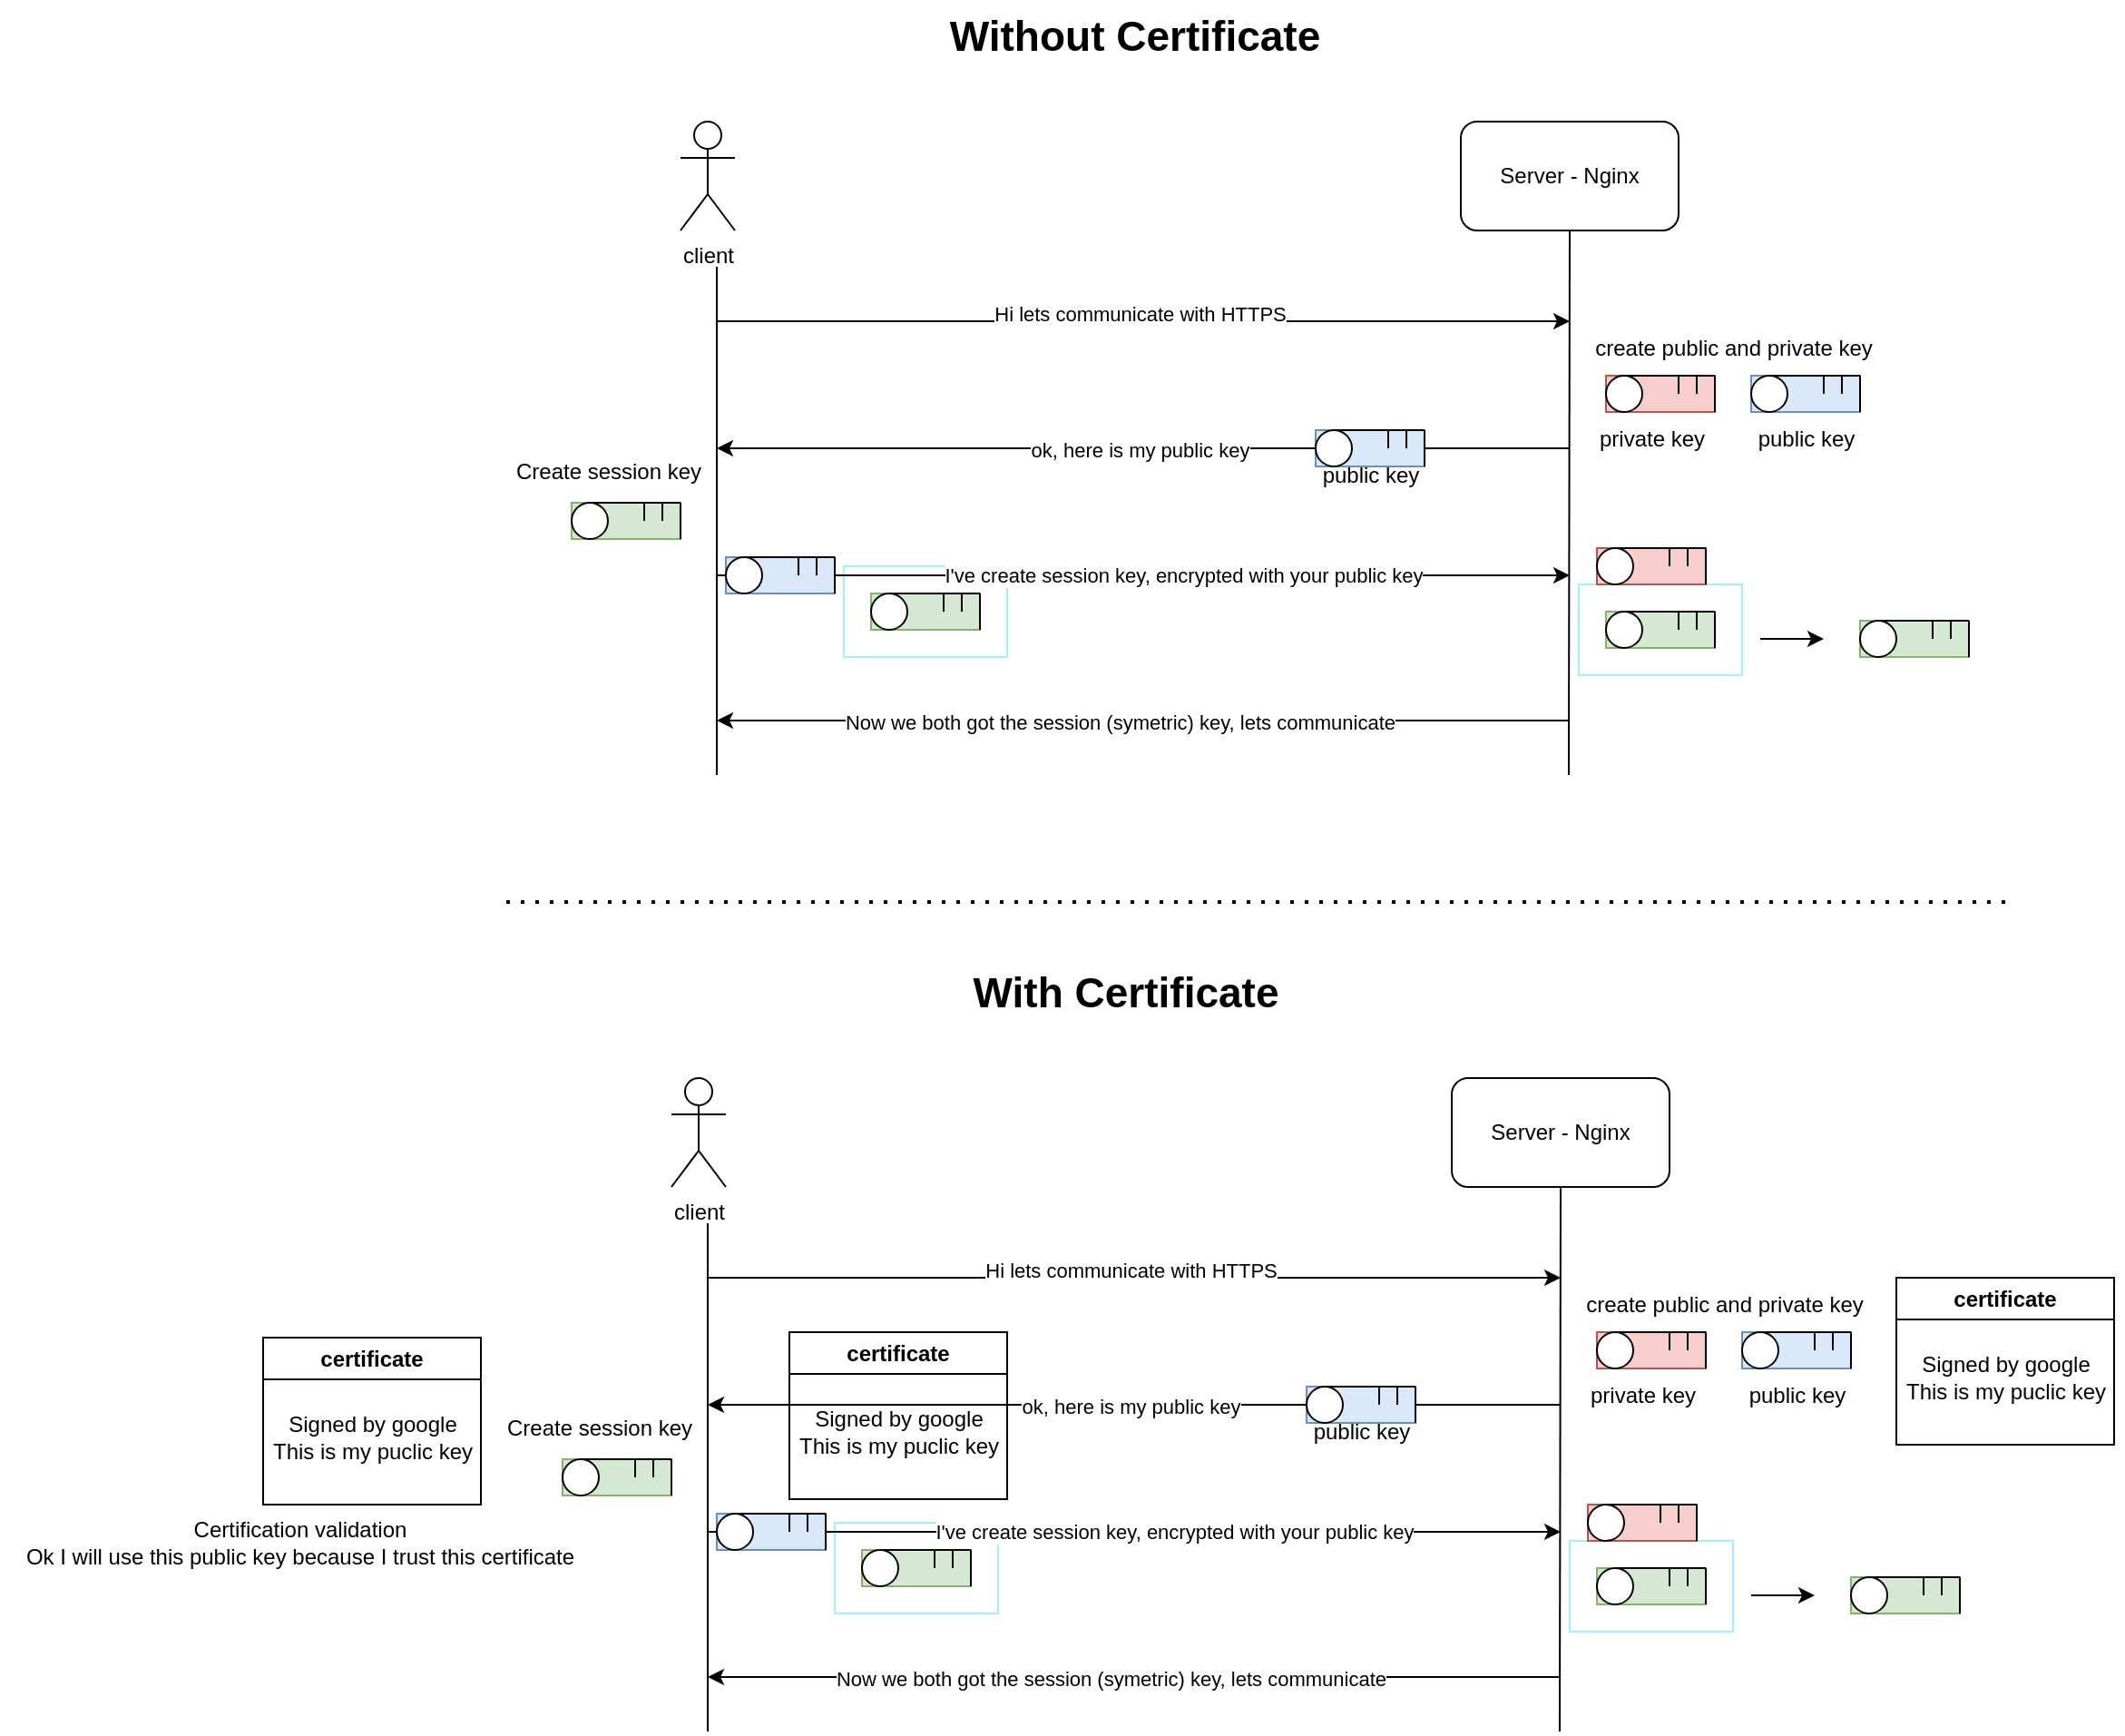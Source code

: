 <mxfile version="24.4.8" type="device">
  <diagram name="Page-1" id="XYbEmV00pk3S7I2qi7LK">
    <mxGraphModel dx="2316" dy="1103" grid="1" gridSize="10" guides="1" tooltips="1" connect="1" arrows="1" fold="1" page="1" pageScale="1" pageWidth="850" pageHeight="1100" math="0" shadow="0">
      <root>
        <mxCell id="0" />
        <mxCell id="1" parent="0" />
        <mxCell id="-sG2xoNCRMWRiDk3ujYr-55" value="" style="rounded=0;whiteSpace=wrap;html=1;strokeColor=#9EF2FF;" vertex="1" parent="1">
          <mxGeometry x="250" y="365" width="90" height="50" as="geometry" />
        </mxCell>
        <mxCell id="-sG2xoNCRMWRiDk3ujYr-1" value="client" style="shape=umlActor;verticalLabelPosition=bottom;verticalAlign=top;html=1;outlineConnect=0;" vertex="1" parent="1">
          <mxGeometry x="160" y="120" width="30" height="60" as="geometry" />
        </mxCell>
        <mxCell id="-sG2xoNCRMWRiDk3ujYr-2" value="Server - Nginx" style="rounded=1;whiteSpace=wrap;html=1;" vertex="1" parent="1">
          <mxGeometry x="590" y="120" width="120" height="60" as="geometry" />
        </mxCell>
        <mxCell id="-sG2xoNCRMWRiDk3ujYr-3" value="" style="endArrow=none;html=1;rounded=0;" edge="1" parent="1">
          <mxGeometry width="50" height="50" relative="1" as="geometry">
            <mxPoint x="180" y="480" as="sourcePoint" />
            <mxPoint x="180" y="200" as="targetPoint" />
          </mxGeometry>
        </mxCell>
        <mxCell id="-sG2xoNCRMWRiDk3ujYr-4" value="" style="endArrow=none;html=1;rounded=0;entryX=0.5;entryY=1;entryDx=0;entryDy=0;" edge="1" parent="1" target="-sG2xoNCRMWRiDk3ujYr-2">
          <mxGeometry width="50" height="50" relative="1" as="geometry">
            <mxPoint x="649.5" y="480" as="sourcePoint" />
            <mxPoint x="649.5" y="230" as="targetPoint" />
          </mxGeometry>
        </mxCell>
        <mxCell id="-sG2xoNCRMWRiDk3ujYr-5" value="" style="endArrow=classic;html=1;rounded=0;" edge="1" parent="1">
          <mxGeometry width="50" height="50" relative="1" as="geometry">
            <mxPoint x="180" y="230" as="sourcePoint" />
            <mxPoint x="650" y="230" as="targetPoint" />
          </mxGeometry>
        </mxCell>
        <mxCell id="-sG2xoNCRMWRiDk3ujYr-7" value="Hi lets communicate with HTTPS" style="edgeLabel;html=1;align=center;verticalAlign=middle;resizable=0;points=[];" vertex="1" connectable="0" parent="-sG2xoNCRMWRiDk3ujYr-5">
          <mxGeometry x="-0.009" y="4" relative="1" as="geometry">
            <mxPoint as="offset" />
          </mxGeometry>
        </mxCell>
        <mxCell id="-sG2xoNCRMWRiDk3ujYr-8" value="" style="endArrow=classic;html=1;rounded=0;" edge="1" parent="1">
          <mxGeometry width="50" height="50" relative="1" as="geometry">
            <mxPoint x="650" y="300" as="sourcePoint" />
            <mxPoint x="180" y="300" as="targetPoint" />
          </mxGeometry>
        </mxCell>
        <mxCell id="-sG2xoNCRMWRiDk3ujYr-31" value="ok, here is my public key" style="edgeLabel;html=1;align=center;verticalAlign=middle;resizable=0;points=[];" vertex="1" connectable="0" parent="-sG2xoNCRMWRiDk3ujYr-8">
          <mxGeometry x="0.011" y="1" relative="1" as="geometry">
            <mxPoint as="offset" />
          </mxGeometry>
        </mxCell>
        <mxCell id="-sG2xoNCRMWRiDk3ujYr-9" value="create public and private key" style="text;html=1;align=center;verticalAlign=middle;resizable=0;points=[];autosize=1;strokeColor=none;fillColor=none;" vertex="1" parent="1">
          <mxGeometry x="650" y="230" width="180" height="30" as="geometry" />
        </mxCell>
        <mxCell id="-sG2xoNCRMWRiDk3ujYr-15" value="" style="group;fillColor=#f8cecc;strokeColor=#b85450;" vertex="1" connectable="0" parent="1">
          <mxGeometry x="670" y="259.999" width="60" height="20.001" as="geometry" />
        </mxCell>
        <mxCell id="-sG2xoNCRMWRiDk3ujYr-10" value="" style="ellipse;whiteSpace=wrap;html=1;" vertex="1" parent="-sG2xoNCRMWRiDk3ujYr-15">
          <mxGeometry y="0.001" width="20" height="20" as="geometry" />
        </mxCell>
        <mxCell id="-sG2xoNCRMWRiDk3ujYr-11" value="" style="endArrow=none;html=1;rounded=0;exitX=1;exitY=0;exitDx=0;exitDy=0;" edge="1" parent="-sG2xoNCRMWRiDk3ujYr-15">
          <mxGeometry width="50" height="50" relative="1" as="geometry">
            <mxPoint x="10.001" as="sourcePoint" />
            <mxPoint x="60" y="0.001" as="targetPoint" />
          </mxGeometry>
        </mxCell>
        <mxCell id="-sG2xoNCRMWRiDk3ujYr-12" value="" style="endArrow=none;html=1;rounded=0;" edge="1" parent="-sG2xoNCRMWRiDk3ujYr-15">
          <mxGeometry width="50" height="50" relative="1" as="geometry">
            <mxPoint x="60" y="0.001" as="sourcePoint" />
            <mxPoint x="60" y="20.001" as="targetPoint" />
          </mxGeometry>
        </mxCell>
        <mxCell id="-sG2xoNCRMWRiDk3ujYr-13" value="" style="endArrow=none;html=1;rounded=0;" edge="1" parent="-sG2xoNCRMWRiDk3ujYr-15">
          <mxGeometry width="50" height="50" relative="1" as="geometry">
            <mxPoint x="50" y="0.001" as="sourcePoint" />
            <mxPoint x="50" y="10.001" as="targetPoint" />
          </mxGeometry>
        </mxCell>
        <mxCell id="-sG2xoNCRMWRiDk3ujYr-14" value="" style="endArrow=none;html=1;rounded=0;" edge="1" parent="-sG2xoNCRMWRiDk3ujYr-15">
          <mxGeometry width="50" height="50" relative="1" as="geometry">
            <mxPoint x="40" y="0.001" as="sourcePoint" />
            <mxPoint x="40" y="10.001" as="targetPoint" />
          </mxGeometry>
        </mxCell>
        <mxCell id="-sG2xoNCRMWRiDk3ujYr-17" value="" style="group;fillColor=#d5e8d4;strokeColor=#82b366;" vertex="1" connectable="0" parent="1">
          <mxGeometry x="100" y="329.999" width="60" height="20.001" as="geometry" />
        </mxCell>
        <mxCell id="-sG2xoNCRMWRiDk3ujYr-18" value="" style="ellipse;whiteSpace=wrap;html=1;" vertex="1" parent="-sG2xoNCRMWRiDk3ujYr-17">
          <mxGeometry y="0.001" width="20" height="20" as="geometry" />
        </mxCell>
        <mxCell id="-sG2xoNCRMWRiDk3ujYr-19" value="" style="endArrow=none;html=1;rounded=0;exitX=1;exitY=0;exitDx=0;exitDy=0;" edge="1" parent="-sG2xoNCRMWRiDk3ujYr-17">
          <mxGeometry width="50" height="50" relative="1" as="geometry">
            <mxPoint x="10.001" as="sourcePoint" />
            <mxPoint x="60" y="0.001" as="targetPoint" />
          </mxGeometry>
        </mxCell>
        <mxCell id="-sG2xoNCRMWRiDk3ujYr-20" value="" style="endArrow=none;html=1;rounded=0;" edge="1" parent="-sG2xoNCRMWRiDk3ujYr-17">
          <mxGeometry width="50" height="50" relative="1" as="geometry">
            <mxPoint x="60" y="0.001" as="sourcePoint" />
            <mxPoint x="60" y="20.001" as="targetPoint" />
          </mxGeometry>
        </mxCell>
        <mxCell id="-sG2xoNCRMWRiDk3ujYr-21" value="" style="endArrow=none;html=1;rounded=0;" edge="1" parent="-sG2xoNCRMWRiDk3ujYr-17">
          <mxGeometry width="50" height="50" relative="1" as="geometry">
            <mxPoint x="50" y="0.001" as="sourcePoint" />
            <mxPoint x="50" y="10.001" as="targetPoint" />
          </mxGeometry>
        </mxCell>
        <mxCell id="-sG2xoNCRMWRiDk3ujYr-22" value="" style="endArrow=none;html=1;rounded=0;" edge="1" parent="-sG2xoNCRMWRiDk3ujYr-17">
          <mxGeometry width="50" height="50" relative="1" as="geometry">
            <mxPoint x="40" y="0.001" as="sourcePoint" />
            <mxPoint x="40" y="10.001" as="targetPoint" />
          </mxGeometry>
        </mxCell>
        <mxCell id="-sG2xoNCRMWRiDk3ujYr-23" value="private key" style="text;html=1;align=center;verticalAlign=middle;resizable=0;points=[];autosize=1;strokeColor=none;fillColor=none;" vertex="1" parent="1">
          <mxGeometry x="655" y="280" width="80" height="30" as="geometry" />
        </mxCell>
        <mxCell id="-sG2xoNCRMWRiDk3ujYr-24" value="" style="group;fillColor=#dae8fc;strokeColor=#6c8ebf;" vertex="1" connectable="0" parent="1">
          <mxGeometry x="750" y="259.999" width="60" height="20.001" as="geometry" />
        </mxCell>
        <mxCell id="-sG2xoNCRMWRiDk3ujYr-25" value="" style="ellipse;whiteSpace=wrap;html=1;" vertex="1" parent="-sG2xoNCRMWRiDk3ujYr-24">
          <mxGeometry y="0.001" width="20" height="20" as="geometry" />
        </mxCell>
        <mxCell id="-sG2xoNCRMWRiDk3ujYr-26" value="" style="endArrow=none;html=1;rounded=0;exitX=1;exitY=0;exitDx=0;exitDy=0;" edge="1" parent="-sG2xoNCRMWRiDk3ujYr-24">
          <mxGeometry width="50" height="50" relative="1" as="geometry">
            <mxPoint x="10.001" as="sourcePoint" />
            <mxPoint x="60" y="0.001" as="targetPoint" />
          </mxGeometry>
        </mxCell>
        <mxCell id="-sG2xoNCRMWRiDk3ujYr-27" value="" style="endArrow=none;html=1;rounded=0;" edge="1" parent="-sG2xoNCRMWRiDk3ujYr-24">
          <mxGeometry width="50" height="50" relative="1" as="geometry">
            <mxPoint x="60" y="0.001" as="sourcePoint" />
            <mxPoint x="60" y="20.001" as="targetPoint" />
          </mxGeometry>
        </mxCell>
        <mxCell id="-sG2xoNCRMWRiDk3ujYr-28" value="" style="endArrow=none;html=1;rounded=0;" edge="1" parent="-sG2xoNCRMWRiDk3ujYr-24">
          <mxGeometry width="50" height="50" relative="1" as="geometry">
            <mxPoint x="50" y="0.001" as="sourcePoint" />
            <mxPoint x="50" y="10.001" as="targetPoint" />
          </mxGeometry>
        </mxCell>
        <mxCell id="-sG2xoNCRMWRiDk3ujYr-29" value="" style="endArrow=none;html=1;rounded=0;" edge="1" parent="-sG2xoNCRMWRiDk3ujYr-24">
          <mxGeometry width="50" height="50" relative="1" as="geometry">
            <mxPoint x="40" y="0.001" as="sourcePoint" />
            <mxPoint x="40" y="10.001" as="targetPoint" />
          </mxGeometry>
        </mxCell>
        <mxCell id="-sG2xoNCRMWRiDk3ujYr-30" value="public key" style="text;html=1;align=center;verticalAlign=middle;resizable=0;points=[];autosize=1;strokeColor=none;fillColor=none;" vertex="1" parent="1">
          <mxGeometry x="740" y="280" width="80" height="30" as="geometry" />
        </mxCell>
        <mxCell id="-sG2xoNCRMWRiDk3ujYr-32" value="" style="group;fillColor=#dae8fc;strokeColor=#6c8ebf;" vertex="1" connectable="0" parent="1">
          <mxGeometry x="510" y="289.999" width="60" height="20.001" as="geometry" />
        </mxCell>
        <mxCell id="-sG2xoNCRMWRiDk3ujYr-33" value="" style="ellipse;whiteSpace=wrap;html=1;" vertex="1" parent="-sG2xoNCRMWRiDk3ujYr-32">
          <mxGeometry y="0.001" width="20" height="20" as="geometry" />
        </mxCell>
        <mxCell id="-sG2xoNCRMWRiDk3ujYr-34" value="" style="endArrow=none;html=1;rounded=0;exitX=1;exitY=0;exitDx=0;exitDy=0;" edge="1" parent="-sG2xoNCRMWRiDk3ujYr-32">
          <mxGeometry width="50" height="50" relative="1" as="geometry">
            <mxPoint x="10.001" as="sourcePoint" />
            <mxPoint x="60" y="0.001" as="targetPoint" />
          </mxGeometry>
        </mxCell>
        <mxCell id="-sG2xoNCRMWRiDk3ujYr-35" value="" style="endArrow=none;html=1;rounded=0;" edge="1" parent="-sG2xoNCRMWRiDk3ujYr-32">
          <mxGeometry width="50" height="50" relative="1" as="geometry">
            <mxPoint x="60" y="0.001" as="sourcePoint" />
            <mxPoint x="60" y="20.001" as="targetPoint" />
          </mxGeometry>
        </mxCell>
        <mxCell id="-sG2xoNCRMWRiDk3ujYr-36" value="" style="endArrow=none;html=1;rounded=0;" edge="1" parent="-sG2xoNCRMWRiDk3ujYr-32">
          <mxGeometry width="50" height="50" relative="1" as="geometry">
            <mxPoint x="50" y="0.001" as="sourcePoint" />
            <mxPoint x="50" y="10.001" as="targetPoint" />
          </mxGeometry>
        </mxCell>
        <mxCell id="-sG2xoNCRMWRiDk3ujYr-37" value="" style="endArrow=none;html=1;rounded=0;" edge="1" parent="-sG2xoNCRMWRiDk3ujYr-32">
          <mxGeometry width="50" height="50" relative="1" as="geometry">
            <mxPoint x="40" y="0.001" as="sourcePoint" />
            <mxPoint x="40" y="10.001" as="targetPoint" />
          </mxGeometry>
        </mxCell>
        <mxCell id="-sG2xoNCRMWRiDk3ujYr-38" value="public key" style="text;html=1;align=center;verticalAlign=middle;resizable=0;points=[];autosize=1;strokeColor=none;fillColor=none;" vertex="1" parent="1">
          <mxGeometry x="500" y="300" width="80" height="30" as="geometry" />
        </mxCell>
        <mxCell id="-sG2xoNCRMWRiDk3ujYr-47" value="Create session key" style="text;html=1;align=center;verticalAlign=middle;resizable=0;points=[];autosize=1;strokeColor=none;fillColor=none;" vertex="1" parent="1">
          <mxGeometry x="55" y="298" width="130" height="30" as="geometry" />
        </mxCell>
        <mxCell id="-sG2xoNCRMWRiDk3ujYr-48" value="" style="endArrow=classic;html=1;rounded=0;" edge="1" parent="1">
          <mxGeometry width="50" height="50" relative="1" as="geometry">
            <mxPoint x="180" y="370" as="sourcePoint" />
            <mxPoint x="650" y="370" as="targetPoint" />
          </mxGeometry>
        </mxCell>
        <mxCell id="-sG2xoNCRMWRiDk3ujYr-66" value="I&#39;ve create session key, encrypted with your public key" style="edgeLabel;html=1;align=center;verticalAlign=middle;resizable=0;points=[];" vertex="1" connectable="0" parent="-sG2xoNCRMWRiDk3ujYr-48">
          <mxGeometry x="0.092" relative="1" as="geometry">
            <mxPoint as="offset" />
          </mxGeometry>
        </mxCell>
        <mxCell id="-sG2xoNCRMWRiDk3ujYr-49" value="" style="group;fillColor=#d5e8d4;strokeColor=#82b366;" vertex="1" connectable="0" parent="1">
          <mxGeometry x="265" y="379.999" width="60" height="20.001" as="geometry" />
        </mxCell>
        <mxCell id="-sG2xoNCRMWRiDk3ujYr-50" value="" style="ellipse;whiteSpace=wrap;html=1;" vertex="1" parent="-sG2xoNCRMWRiDk3ujYr-49">
          <mxGeometry y="0.001" width="20" height="20" as="geometry" />
        </mxCell>
        <mxCell id="-sG2xoNCRMWRiDk3ujYr-51" value="" style="endArrow=none;html=1;rounded=0;exitX=1;exitY=0;exitDx=0;exitDy=0;" edge="1" parent="-sG2xoNCRMWRiDk3ujYr-49">
          <mxGeometry width="50" height="50" relative="1" as="geometry">
            <mxPoint x="10.001" as="sourcePoint" />
            <mxPoint x="60" y="0.001" as="targetPoint" />
          </mxGeometry>
        </mxCell>
        <mxCell id="-sG2xoNCRMWRiDk3ujYr-52" value="" style="endArrow=none;html=1;rounded=0;" edge="1" parent="-sG2xoNCRMWRiDk3ujYr-49">
          <mxGeometry width="50" height="50" relative="1" as="geometry">
            <mxPoint x="60" y="0.001" as="sourcePoint" />
            <mxPoint x="60" y="20.001" as="targetPoint" />
          </mxGeometry>
        </mxCell>
        <mxCell id="-sG2xoNCRMWRiDk3ujYr-53" value="" style="endArrow=none;html=1;rounded=0;" edge="1" parent="-sG2xoNCRMWRiDk3ujYr-49">
          <mxGeometry width="50" height="50" relative="1" as="geometry">
            <mxPoint x="50" y="0.001" as="sourcePoint" />
            <mxPoint x="50" y="10.001" as="targetPoint" />
          </mxGeometry>
        </mxCell>
        <mxCell id="-sG2xoNCRMWRiDk3ujYr-54" value="" style="endArrow=none;html=1;rounded=0;" edge="1" parent="-sG2xoNCRMWRiDk3ujYr-49">
          <mxGeometry width="50" height="50" relative="1" as="geometry">
            <mxPoint x="40" y="0.001" as="sourcePoint" />
            <mxPoint x="40" y="10.001" as="targetPoint" />
          </mxGeometry>
        </mxCell>
        <mxCell id="-sG2xoNCRMWRiDk3ujYr-57" value="" style="group;fillColor=#dae8fc;strokeColor=#6c8ebf;" vertex="1" connectable="0" parent="1">
          <mxGeometry x="185" y="359.999" width="60" height="20.001" as="geometry" />
        </mxCell>
        <mxCell id="-sG2xoNCRMWRiDk3ujYr-58" value="" style="ellipse;whiteSpace=wrap;html=1;" vertex="1" parent="-sG2xoNCRMWRiDk3ujYr-57">
          <mxGeometry y="0.001" width="20" height="20" as="geometry" />
        </mxCell>
        <mxCell id="-sG2xoNCRMWRiDk3ujYr-59" value="" style="endArrow=none;html=1;rounded=0;exitX=1;exitY=0;exitDx=0;exitDy=0;" edge="1" parent="-sG2xoNCRMWRiDk3ujYr-57">
          <mxGeometry width="50" height="50" relative="1" as="geometry">
            <mxPoint x="10.001" as="sourcePoint" />
            <mxPoint x="60" y="0.001" as="targetPoint" />
          </mxGeometry>
        </mxCell>
        <mxCell id="-sG2xoNCRMWRiDk3ujYr-60" value="" style="endArrow=none;html=1;rounded=0;" edge="1" parent="-sG2xoNCRMWRiDk3ujYr-57">
          <mxGeometry width="50" height="50" relative="1" as="geometry">
            <mxPoint x="60" y="0.001" as="sourcePoint" />
            <mxPoint x="60" y="20.001" as="targetPoint" />
          </mxGeometry>
        </mxCell>
        <mxCell id="-sG2xoNCRMWRiDk3ujYr-61" value="" style="endArrow=none;html=1;rounded=0;" edge="1" parent="-sG2xoNCRMWRiDk3ujYr-57">
          <mxGeometry width="50" height="50" relative="1" as="geometry">
            <mxPoint x="50" y="0.001" as="sourcePoint" />
            <mxPoint x="50" y="10.001" as="targetPoint" />
          </mxGeometry>
        </mxCell>
        <mxCell id="-sG2xoNCRMWRiDk3ujYr-62" value="" style="endArrow=none;html=1;rounded=0;" edge="1" parent="-sG2xoNCRMWRiDk3ujYr-57">
          <mxGeometry width="50" height="50" relative="1" as="geometry">
            <mxPoint x="40" y="0.001" as="sourcePoint" />
            <mxPoint x="40" y="10.001" as="targetPoint" />
          </mxGeometry>
        </mxCell>
        <mxCell id="-sG2xoNCRMWRiDk3ujYr-67" value="" style="rounded=0;whiteSpace=wrap;html=1;strokeColor=#9EF2FF;" vertex="1" parent="1">
          <mxGeometry x="655" y="375" width="90" height="50" as="geometry" />
        </mxCell>
        <mxCell id="-sG2xoNCRMWRiDk3ujYr-68" value="" style="group;fillColor=#d5e8d4;strokeColor=#82b366;" vertex="1" connectable="0" parent="1">
          <mxGeometry x="670" y="389.999" width="60" height="20.001" as="geometry" />
        </mxCell>
        <mxCell id="-sG2xoNCRMWRiDk3ujYr-69" value="" style="ellipse;whiteSpace=wrap;html=1;" vertex="1" parent="-sG2xoNCRMWRiDk3ujYr-68">
          <mxGeometry y="0.001" width="20" height="20" as="geometry" />
        </mxCell>
        <mxCell id="-sG2xoNCRMWRiDk3ujYr-70" value="" style="endArrow=none;html=1;rounded=0;exitX=1;exitY=0;exitDx=0;exitDy=0;" edge="1" parent="-sG2xoNCRMWRiDk3ujYr-68">
          <mxGeometry width="50" height="50" relative="1" as="geometry">
            <mxPoint x="10.001" as="sourcePoint" />
            <mxPoint x="60" y="0.001" as="targetPoint" />
          </mxGeometry>
        </mxCell>
        <mxCell id="-sG2xoNCRMWRiDk3ujYr-71" value="" style="endArrow=none;html=1;rounded=0;" edge="1" parent="-sG2xoNCRMWRiDk3ujYr-68">
          <mxGeometry width="50" height="50" relative="1" as="geometry">
            <mxPoint x="60" y="0.001" as="sourcePoint" />
            <mxPoint x="60" y="20.001" as="targetPoint" />
          </mxGeometry>
        </mxCell>
        <mxCell id="-sG2xoNCRMWRiDk3ujYr-72" value="" style="endArrow=none;html=1;rounded=0;" edge="1" parent="-sG2xoNCRMWRiDk3ujYr-68">
          <mxGeometry width="50" height="50" relative="1" as="geometry">
            <mxPoint x="50" y="0.001" as="sourcePoint" />
            <mxPoint x="50" y="10.001" as="targetPoint" />
          </mxGeometry>
        </mxCell>
        <mxCell id="-sG2xoNCRMWRiDk3ujYr-73" value="" style="endArrow=none;html=1;rounded=0;" edge="1" parent="-sG2xoNCRMWRiDk3ujYr-68">
          <mxGeometry width="50" height="50" relative="1" as="geometry">
            <mxPoint x="40" y="0.001" as="sourcePoint" />
            <mxPoint x="40" y="10.001" as="targetPoint" />
          </mxGeometry>
        </mxCell>
        <mxCell id="-sG2xoNCRMWRiDk3ujYr-87" value="" style="endArrow=classic;html=1;rounded=0;" edge="1" parent="-sG2xoNCRMWRiDk3ujYr-68">
          <mxGeometry width="50" height="50" relative="1" as="geometry">
            <mxPoint x="-20" y="60.001" as="sourcePoint" />
            <mxPoint x="-490" y="60.001" as="targetPoint" />
          </mxGeometry>
        </mxCell>
        <mxCell id="-sG2xoNCRMWRiDk3ujYr-89" value="Now we both got the session (symetric) key, lets communicate" style="edgeLabel;html=1;align=center;verticalAlign=middle;resizable=0;points=[];" vertex="1" connectable="0" parent="-sG2xoNCRMWRiDk3ujYr-87">
          <mxGeometry x="0.055" y="1" relative="1" as="geometry">
            <mxPoint as="offset" />
          </mxGeometry>
        </mxCell>
        <mxCell id="-sG2xoNCRMWRiDk3ujYr-74" value="" style="group;fillColor=#f8cecc;strokeColor=#b85450;" vertex="1" connectable="0" parent="1">
          <mxGeometry x="665" y="354.999" width="60" height="20.001" as="geometry" />
        </mxCell>
        <mxCell id="-sG2xoNCRMWRiDk3ujYr-75" value="" style="ellipse;whiteSpace=wrap;html=1;" vertex="1" parent="-sG2xoNCRMWRiDk3ujYr-74">
          <mxGeometry y="0.001" width="20" height="20" as="geometry" />
        </mxCell>
        <mxCell id="-sG2xoNCRMWRiDk3ujYr-76" value="" style="endArrow=none;html=1;rounded=0;exitX=1;exitY=0;exitDx=0;exitDy=0;" edge="1" parent="-sG2xoNCRMWRiDk3ujYr-74">
          <mxGeometry width="50" height="50" relative="1" as="geometry">
            <mxPoint x="10.001" as="sourcePoint" />
            <mxPoint x="60" y="0.001" as="targetPoint" />
          </mxGeometry>
        </mxCell>
        <mxCell id="-sG2xoNCRMWRiDk3ujYr-77" value="" style="endArrow=none;html=1;rounded=0;" edge="1" parent="-sG2xoNCRMWRiDk3ujYr-74">
          <mxGeometry width="50" height="50" relative="1" as="geometry">
            <mxPoint x="60" y="0.001" as="sourcePoint" />
            <mxPoint x="60" y="20.001" as="targetPoint" />
          </mxGeometry>
        </mxCell>
        <mxCell id="-sG2xoNCRMWRiDk3ujYr-78" value="" style="endArrow=none;html=1;rounded=0;" edge="1" parent="-sG2xoNCRMWRiDk3ujYr-74">
          <mxGeometry width="50" height="50" relative="1" as="geometry">
            <mxPoint x="50" y="0.001" as="sourcePoint" />
            <mxPoint x="50" y="10.001" as="targetPoint" />
          </mxGeometry>
        </mxCell>
        <mxCell id="-sG2xoNCRMWRiDk3ujYr-79" value="" style="endArrow=none;html=1;rounded=0;" edge="1" parent="-sG2xoNCRMWRiDk3ujYr-74">
          <mxGeometry width="50" height="50" relative="1" as="geometry">
            <mxPoint x="40" y="0.001" as="sourcePoint" />
            <mxPoint x="40" y="10.001" as="targetPoint" />
          </mxGeometry>
        </mxCell>
        <mxCell id="-sG2xoNCRMWRiDk3ujYr-80" value="" style="endArrow=classic;html=1;rounded=0;" edge="1" parent="1">
          <mxGeometry width="50" height="50" relative="1" as="geometry">
            <mxPoint x="755" y="405" as="sourcePoint" />
            <mxPoint x="790" y="405" as="targetPoint" />
          </mxGeometry>
        </mxCell>
        <mxCell id="-sG2xoNCRMWRiDk3ujYr-81" value="" style="group;fillColor=#d5e8d4;strokeColor=#82b366;" vertex="1" connectable="0" parent="1">
          <mxGeometry x="810" y="394.999" width="60" height="20.001" as="geometry" />
        </mxCell>
        <mxCell id="-sG2xoNCRMWRiDk3ujYr-82" value="" style="ellipse;whiteSpace=wrap;html=1;" vertex="1" parent="-sG2xoNCRMWRiDk3ujYr-81">
          <mxGeometry y="0.001" width="20" height="20" as="geometry" />
        </mxCell>
        <mxCell id="-sG2xoNCRMWRiDk3ujYr-83" value="" style="endArrow=none;html=1;rounded=0;exitX=1;exitY=0;exitDx=0;exitDy=0;" edge="1" parent="-sG2xoNCRMWRiDk3ujYr-81">
          <mxGeometry width="50" height="50" relative="1" as="geometry">
            <mxPoint x="10.001" as="sourcePoint" />
            <mxPoint x="60" y="0.001" as="targetPoint" />
          </mxGeometry>
        </mxCell>
        <mxCell id="-sG2xoNCRMWRiDk3ujYr-84" value="" style="endArrow=none;html=1;rounded=0;" edge="1" parent="-sG2xoNCRMWRiDk3ujYr-81">
          <mxGeometry width="50" height="50" relative="1" as="geometry">
            <mxPoint x="60" y="0.001" as="sourcePoint" />
            <mxPoint x="60" y="20.001" as="targetPoint" />
          </mxGeometry>
        </mxCell>
        <mxCell id="-sG2xoNCRMWRiDk3ujYr-85" value="" style="endArrow=none;html=1;rounded=0;" edge="1" parent="-sG2xoNCRMWRiDk3ujYr-81">
          <mxGeometry width="50" height="50" relative="1" as="geometry">
            <mxPoint x="50" y="0.001" as="sourcePoint" />
            <mxPoint x="50" y="10.001" as="targetPoint" />
          </mxGeometry>
        </mxCell>
        <mxCell id="-sG2xoNCRMWRiDk3ujYr-86" value="" style="endArrow=none;html=1;rounded=0;" edge="1" parent="-sG2xoNCRMWRiDk3ujYr-81">
          <mxGeometry width="50" height="50" relative="1" as="geometry">
            <mxPoint x="40" y="0.001" as="sourcePoint" />
            <mxPoint x="40" y="10.001" as="targetPoint" />
          </mxGeometry>
        </mxCell>
        <mxCell id="-sG2xoNCRMWRiDk3ujYr-90" value="&lt;font style=&quot;font-size: 23px;&quot;&gt;&lt;b&gt;Without Certificate&lt;/b&gt;&lt;/font&gt;" style="text;html=1;align=center;verticalAlign=middle;resizable=0;points=[];autosize=1;strokeColor=none;fillColor=none;" vertex="1" parent="1">
          <mxGeometry x="295" y="53" width="230" height="40" as="geometry" />
        </mxCell>
        <mxCell id="-sG2xoNCRMWRiDk3ujYr-91" value="" style="endArrow=none;dashed=1;html=1;dashPattern=1 3;strokeWidth=2;rounded=0;" edge="1" parent="1">
          <mxGeometry width="50" height="50" relative="1" as="geometry">
            <mxPoint x="890" y="550" as="sourcePoint" />
            <mxPoint x="60" y="550" as="targetPoint" />
          </mxGeometry>
        </mxCell>
        <mxCell id="-sG2xoNCRMWRiDk3ujYr-92" value="" style="rounded=0;whiteSpace=wrap;html=1;strokeColor=#9EF2FF;" vertex="1" parent="1">
          <mxGeometry x="245" y="892" width="90" height="50" as="geometry" />
        </mxCell>
        <mxCell id="-sG2xoNCRMWRiDk3ujYr-93" value="client" style="shape=umlActor;verticalLabelPosition=bottom;verticalAlign=top;html=1;outlineConnect=0;" vertex="1" parent="1">
          <mxGeometry x="155" y="647" width="30" height="60" as="geometry" />
        </mxCell>
        <mxCell id="-sG2xoNCRMWRiDk3ujYr-94" value="Server - Nginx" style="rounded=1;whiteSpace=wrap;html=1;" vertex="1" parent="1">
          <mxGeometry x="585" y="647" width="120" height="60" as="geometry" />
        </mxCell>
        <mxCell id="-sG2xoNCRMWRiDk3ujYr-95" value="" style="endArrow=none;html=1;rounded=0;" edge="1" parent="1">
          <mxGeometry width="50" height="50" relative="1" as="geometry">
            <mxPoint x="175" y="1007" as="sourcePoint" />
            <mxPoint x="175" y="727" as="targetPoint" />
          </mxGeometry>
        </mxCell>
        <mxCell id="-sG2xoNCRMWRiDk3ujYr-96" value="" style="endArrow=none;html=1;rounded=0;entryX=0.5;entryY=1;entryDx=0;entryDy=0;" edge="1" parent="1" target="-sG2xoNCRMWRiDk3ujYr-94">
          <mxGeometry width="50" height="50" relative="1" as="geometry">
            <mxPoint x="644.5" y="1007" as="sourcePoint" />
            <mxPoint x="644.5" y="757" as="targetPoint" />
          </mxGeometry>
        </mxCell>
        <mxCell id="-sG2xoNCRMWRiDk3ujYr-97" value="" style="endArrow=classic;html=1;rounded=0;" edge="1" parent="1">
          <mxGeometry width="50" height="50" relative="1" as="geometry">
            <mxPoint x="175" y="757" as="sourcePoint" />
            <mxPoint x="645" y="757" as="targetPoint" />
          </mxGeometry>
        </mxCell>
        <mxCell id="-sG2xoNCRMWRiDk3ujYr-98" value="Hi lets communicate with HTTPS" style="edgeLabel;html=1;align=center;verticalAlign=middle;resizable=0;points=[];" vertex="1" connectable="0" parent="-sG2xoNCRMWRiDk3ujYr-97">
          <mxGeometry x="-0.009" y="4" relative="1" as="geometry">
            <mxPoint as="offset" />
          </mxGeometry>
        </mxCell>
        <mxCell id="-sG2xoNCRMWRiDk3ujYr-99" value="" style="endArrow=classic;html=1;rounded=0;" edge="1" parent="1">
          <mxGeometry width="50" height="50" relative="1" as="geometry">
            <mxPoint x="645" y="827" as="sourcePoint" />
            <mxPoint x="175" y="827" as="targetPoint" />
          </mxGeometry>
        </mxCell>
        <mxCell id="-sG2xoNCRMWRiDk3ujYr-100" value="ok, here is my public key" style="edgeLabel;html=1;align=center;verticalAlign=middle;resizable=0;points=[];" vertex="1" connectable="0" parent="-sG2xoNCRMWRiDk3ujYr-99">
          <mxGeometry x="0.011" y="1" relative="1" as="geometry">
            <mxPoint as="offset" />
          </mxGeometry>
        </mxCell>
        <mxCell id="-sG2xoNCRMWRiDk3ujYr-101" value="create public and private key" style="text;html=1;align=center;verticalAlign=middle;resizable=0;points=[];autosize=1;strokeColor=none;fillColor=none;" vertex="1" parent="1">
          <mxGeometry x="645" y="757" width="180" height="30" as="geometry" />
        </mxCell>
        <mxCell id="-sG2xoNCRMWRiDk3ujYr-102" value="" style="group;fillColor=#f8cecc;strokeColor=#b85450;" vertex="1" connectable="0" parent="1">
          <mxGeometry x="665" y="786.999" width="60" height="20.001" as="geometry" />
        </mxCell>
        <mxCell id="-sG2xoNCRMWRiDk3ujYr-103" value="" style="ellipse;whiteSpace=wrap;html=1;" vertex="1" parent="-sG2xoNCRMWRiDk3ujYr-102">
          <mxGeometry y="0.001" width="20" height="20" as="geometry" />
        </mxCell>
        <mxCell id="-sG2xoNCRMWRiDk3ujYr-104" value="" style="endArrow=none;html=1;rounded=0;exitX=1;exitY=0;exitDx=0;exitDy=0;" edge="1" parent="-sG2xoNCRMWRiDk3ujYr-102">
          <mxGeometry width="50" height="50" relative="1" as="geometry">
            <mxPoint x="10.001" as="sourcePoint" />
            <mxPoint x="60" y="0.001" as="targetPoint" />
          </mxGeometry>
        </mxCell>
        <mxCell id="-sG2xoNCRMWRiDk3ujYr-105" value="" style="endArrow=none;html=1;rounded=0;" edge="1" parent="-sG2xoNCRMWRiDk3ujYr-102">
          <mxGeometry width="50" height="50" relative="1" as="geometry">
            <mxPoint x="60" y="0.001" as="sourcePoint" />
            <mxPoint x="60" y="20.001" as="targetPoint" />
          </mxGeometry>
        </mxCell>
        <mxCell id="-sG2xoNCRMWRiDk3ujYr-106" value="" style="endArrow=none;html=1;rounded=0;" edge="1" parent="-sG2xoNCRMWRiDk3ujYr-102">
          <mxGeometry width="50" height="50" relative="1" as="geometry">
            <mxPoint x="50" y="0.001" as="sourcePoint" />
            <mxPoint x="50" y="10.001" as="targetPoint" />
          </mxGeometry>
        </mxCell>
        <mxCell id="-sG2xoNCRMWRiDk3ujYr-107" value="" style="endArrow=none;html=1;rounded=0;" edge="1" parent="-sG2xoNCRMWRiDk3ujYr-102">
          <mxGeometry width="50" height="50" relative="1" as="geometry">
            <mxPoint x="40" y="0.001" as="sourcePoint" />
            <mxPoint x="40" y="10.001" as="targetPoint" />
          </mxGeometry>
        </mxCell>
        <mxCell id="-sG2xoNCRMWRiDk3ujYr-108" value="" style="group;fillColor=#d5e8d4;strokeColor=#82b366;" vertex="1" connectable="0" parent="1">
          <mxGeometry x="95" y="856.999" width="60" height="20.001" as="geometry" />
        </mxCell>
        <mxCell id="-sG2xoNCRMWRiDk3ujYr-109" value="" style="ellipse;whiteSpace=wrap;html=1;" vertex="1" parent="-sG2xoNCRMWRiDk3ujYr-108">
          <mxGeometry y="0.001" width="20" height="20" as="geometry" />
        </mxCell>
        <mxCell id="-sG2xoNCRMWRiDk3ujYr-110" value="" style="endArrow=none;html=1;rounded=0;exitX=1;exitY=0;exitDx=0;exitDy=0;" edge="1" parent="-sG2xoNCRMWRiDk3ujYr-108">
          <mxGeometry width="50" height="50" relative="1" as="geometry">
            <mxPoint x="10.001" as="sourcePoint" />
            <mxPoint x="60" y="0.001" as="targetPoint" />
          </mxGeometry>
        </mxCell>
        <mxCell id="-sG2xoNCRMWRiDk3ujYr-111" value="" style="endArrow=none;html=1;rounded=0;" edge="1" parent="-sG2xoNCRMWRiDk3ujYr-108">
          <mxGeometry width="50" height="50" relative="1" as="geometry">
            <mxPoint x="60" y="0.001" as="sourcePoint" />
            <mxPoint x="60" y="20.001" as="targetPoint" />
          </mxGeometry>
        </mxCell>
        <mxCell id="-sG2xoNCRMWRiDk3ujYr-112" value="" style="endArrow=none;html=1;rounded=0;" edge="1" parent="-sG2xoNCRMWRiDk3ujYr-108">
          <mxGeometry width="50" height="50" relative="1" as="geometry">
            <mxPoint x="50" y="0.001" as="sourcePoint" />
            <mxPoint x="50" y="10.001" as="targetPoint" />
          </mxGeometry>
        </mxCell>
        <mxCell id="-sG2xoNCRMWRiDk3ujYr-113" value="" style="endArrow=none;html=1;rounded=0;" edge="1" parent="-sG2xoNCRMWRiDk3ujYr-108">
          <mxGeometry width="50" height="50" relative="1" as="geometry">
            <mxPoint x="40" y="0.001" as="sourcePoint" />
            <mxPoint x="40" y="10.001" as="targetPoint" />
          </mxGeometry>
        </mxCell>
        <mxCell id="-sG2xoNCRMWRiDk3ujYr-114" value="private key" style="text;html=1;align=center;verticalAlign=middle;resizable=0;points=[];autosize=1;strokeColor=none;fillColor=none;" vertex="1" parent="1">
          <mxGeometry x="650" y="807" width="80" height="30" as="geometry" />
        </mxCell>
        <mxCell id="-sG2xoNCRMWRiDk3ujYr-115" value="" style="group;fillColor=#dae8fc;strokeColor=#6c8ebf;" vertex="1" connectable="0" parent="1">
          <mxGeometry x="745" y="786.999" width="60" height="20.001" as="geometry" />
        </mxCell>
        <mxCell id="-sG2xoNCRMWRiDk3ujYr-116" value="" style="ellipse;whiteSpace=wrap;html=1;" vertex="1" parent="-sG2xoNCRMWRiDk3ujYr-115">
          <mxGeometry y="0.001" width="20" height="20" as="geometry" />
        </mxCell>
        <mxCell id="-sG2xoNCRMWRiDk3ujYr-117" value="" style="endArrow=none;html=1;rounded=0;exitX=1;exitY=0;exitDx=0;exitDy=0;" edge="1" parent="-sG2xoNCRMWRiDk3ujYr-115">
          <mxGeometry width="50" height="50" relative="1" as="geometry">
            <mxPoint x="10.001" as="sourcePoint" />
            <mxPoint x="60" y="0.001" as="targetPoint" />
          </mxGeometry>
        </mxCell>
        <mxCell id="-sG2xoNCRMWRiDk3ujYr-118" value="" style="endArrow=none;html=1;rounded=0;" edge="1" parent="-sG2xoNCRMWRiDk3ujYr-115">
          <mxGeometry width="50" height="50" relative="1" as="geometry">
            <mxPoint x="60" y="0.001" as="sourcePoint" />
            <mxPoint x="60" y="20.001" as="targetPoint" />
          </mxGeometry>
        </mxCell>
        <mxCell id="-sG2xoNCRMWRiDk3ujYr-119" value="" style="endArrow=none;html=1;rounded=0;" edge="1" parent="-sG2xoNCRMWRiDk3ujYr-115">
          <mxGeometry width="50" height="50" relative="1" as="geometry">
            <mxPoint x="50" y="0.001" as="sourcePoint" />
            <mxPoint x="50" y="10.001" as="targetPoint" />
          </mxGeometry>
        </mxCell>
        <mxCell id="-sG2xoNCRMWRiDk3ujYr-120" value="" style="endArrow=none;html=1;rounded=0;" edge="1" parent="-sG2xoNCRMWRiDk3ujYr-115">
          <mxGeometry width="50" height="50" relative="1" as="geometry">
            <mxPoint x="40" y="0.001" as="sourcePoint" />
            <mxPoint x="40" y="10.001" as="targetPoint" />
          </mxGeometry>
        </mxCell>
        <mxCell id="-sG2xoNCRMWRiDk3ujYr-121" value="public key" style="text;html=1;align=center;verticalAlign=middle;resizable=0;points=[];autosize=1;strokeColor=none;fillColor=none;" vertex="1" parent="1">
          <mxGeometry x="735" y="807" width="80" height="30" as="geometry" />
        </mxCell>
        <mxCell id="-sG2xoNCRMWRiDk3ujYr-122" value="" style="group;fillColor=#dae8fc;strokeColor=#6c8ebf;" vertex="1" connectable="0" parent="1">
          <mxGeometry x="505" y="816.999" width="60" height="20.001" as="geometry" />
        </mxCell>
        <mxCell id="-sG2xoNCRMWRiDk3ujYr-123" value="" style="ellipse;whiteSpace=wrap;html=1;" vertex="1" parent="-sG2xoNCRMWRiDk3ujYr-122">
          <mxGeometry y="0.001" width="20" height="20" as="geometry" />
        </mxCell>
        <mxCell id="-sG2xoNCRMWRiDk3ujYr-124" value="" style="endArrow=none;html=1;rounded=0;exitX=1;exitY=0;exitDx=0;exitDy=0;" edge="1" parent="-sG2xoNCRMWRiDk3ujYr-122">
          <mxGeometry width="50" height="50" relative="1" as="geometry">
            <mxPoint x="10.001" as="sourcePoint" />
            <mxPoint x="60" y="0.001" as="targetPoint" />
          </mxGeometry>
        </mxCell>
        <mxCell id="-sG2xoNCRMWRiDk3ujYr-125" value="" style="endArrow=none;html=1;rounded=0;" edge="1" parent="-sG2xoNCRMWRiDk3ujYr-122">
          <mxGeometry width="50" height="50" relative="1" as="geometry">
            <mxPoint x="60" y="0.001" as="sourcePoint" />
            <mxPoint x="60" y="20.001" as="targetPoint" />
          </mxGeometry>
        </mxCell>
        <mxCell id="-sG2xoNCRMWRiDk3ujYr-126" value="" style="endArrow=none;html=1;rounded=0;" edge="1" parent="-sG2xoNCRMWRiDk3ujYr-122">
          <mxGeometry width="50" height="50" relative="1" as="geometry">
            <mxPoint x="50" y="0.001" as="sourcePoint" />
            <mxPoint x="50" y="10.001" as="targetPoint" />
          </mxGeometry>
        </mxCell>
        <mxCell id="-sG2xoNCRMWRiDk3ujYr-127" value="" style="endArrow=none;html=1;rounded=0;" edge="1" parent="-sG2xoNCRMWRiDk3ujYr-122">
          <mxGeometry width="50" height="50" relative="1" as="geometry">
            <mxPoint x="40" y="0.001" as="sourcePoint" />
            <mxPoint x="40" y="10.001" as="targetPoint" />
          </mxGeometry>
        </mxCell>
        <mxCell id="-sG2xoNCRMWRiDk3ujYr-128" value="public key" style="text;html=1;align=center;verticalAlign=middle;resizable=0;points=[];autosize=1;strokeColor=none;fillColor=none;" vertex="1" parent="1">
          <mxGeometry x="495" y="827" width="80" height="30" as="geometry" />
        </mxCell>
        <mxCell id="-sG2xoNCRMWRiDk3ujYr-129" value="Create session key" style="text;html=1;align=center;verticalAlign=middle;resizable=0;points=[];autosize=1;strokeColor=none;fillColor=none;" vertex="1" parent="1">
          <mxGeometry x="50" y="825" width="130" height="30" as="geometry" />
        </mxCell>
        <mxCell id="-sG2xoNCRMWRiDk3ujYr-130" value="" style="endArrow=classic;html=1;rounded=0;" edge="1" parent="1">
          <mxGeometry width="50" height="50" relative="1" as="geometry">
            <mxPoint x="175" y="897" as="sourcePoint" />
            <mxPoint x="645" y="897" as="targetPoint" />
          </mxGeometry>
        </mxCell>
        <mxCell id="-sG2xoNCRMWRiDk3ujYr-131" value="I&#39;ve create session key, encrypted with your public key" style="edgeLabel;html=1;align=center;verticalAlign=middle;resizable=0;points=[];" vertex="1" connectable="0" parent="-sG2xoNCRMWRiDk3ujYr-130">
          <mxGeometry x="0.092" relative="1" as="geometry">
            <mxPoint as="offset" />
          </mxGeometry>
        </mxCell>
        <mxCell id="-sG2xoNCRMWRiDk3ujYr-132" value="" style="group;fillColor=#d5e8d4;strokeColor=#82b366;" vertex="1" connectable="0" parent="1">
          <mxGeometry x="260" y="906.999" width="60" height="20.001" as="geometry" />
        </mxCell>
        <mxCell id="-sG2xoNCRMWRiDk3ujYr-133" value="" style="ellipse;whiteSpace=wrap;html=1;" vertex="1" parent="-sG2xoNCRMWRiDk3ujYr-132">
          <mxGeometry y="0.001" width="20" height="20" as="geometry" />
        </mxCell>
        <mxCell id="-sG2xoNCRMWRiDk3ujYr-134" value="" style="endArrow=none;html=1;rounded=0;exitX=1;exitY=0;exitDx=0;exitDy=0;" edge="1" parent="-sG2xoNCRMWRiDk3ujYr-132">
          <mxGeometry width="50" height="50" relative="1" as="geometry">
            <mxPoint x="10.001" as="sourcePoint" />
            <mxPoint x="60" y="0.001" as="targetPoint" />
          </mxGeometry>
        </mxCell>
        <mxCell id="-sG2xoNCRMWRiDk3ujYr-135" value="" style="endArrow=none;html=1;rounded=0;" edge="1" parent="-sG2xoNCRMWRiDk3ujYr-132">
          <mxGeometry width="50" height="50" relative="1" as="geometry">
            <mxPoint x="60" y="0.001" as="sourcePoint" />
            <mxPoint x="60" y="20.001" as="targetPoint" />
          </mxGeometry>
        </mxCell>
        <mxCell id="-sG2xoNCRMWRiDk3ujYr-136" value="" style="endArrow=none;html=1;rounded=0;" edge="1" parent="-sG2xoNCRMWRiDk3ujYr-132">
          <mxGeometry width="50" height="50" relative="1" as="geometry">
            <mxPoint x="50" y="0.001" as="sourcePoint" />
            <mxPoint x="50" y="10.001" as="targetPoint" />
          </mxGeometry>
        </mxCell>
        <mxCell id="-sG2xoNCRMWRiDk3ujYr-137" value="" style="endArrow=none;html=1;rounded=0;" edge="1" parent="-sG2xoNCRMWRiDk3ujYr-132">
          <mxGeometry width="50" height="50" relative="1" as="geometry">
            <mxPoint x="40" y="0.001" as="sourcePoint" />
            <mxPoint x="40" y="10.001" as="targetPoint" />
          </mxGeometry>
        </mxCell>
        <mxCell id="-sG2xoNCRMWRiDk3ujYr-138" value="" style="group;fillColor=#dae8fc;strokeColor=#6c8ebf;" vertex="1" connectable="0" parent="1">
          <mxGeometry x="180" y="886.999" width="60" height="20.001" as="geometry" />
        </mxCell>
        <mxCell id="-sG2xoNCRMWRiDk3ujYr-139" value="" style="ellipse;whiteSpace=wrap;html=1;" vertex="1" parent="-sG2xoNCRMWRiDk3ujYr-138">
          <mxGeometry y="0.001" width="20" height="20" as="geometry" />
        </mxCell>
        <mxCell id="-sG2xoNCRMWRiDk3ujYr-140" value="" style="endArrow=none;html=1;rounded=0;exitX=1;exitY=0;exitDx=0;exitDy=0;" edge="1" parent="-sG2xoNCRMWRiDk3ujYr-138">
          <mxGeometry width="50" height="50" relative="1" as="geometry">
            <mxPoint x="10.001" as="sourcePoint" />
            <mxPoint x="60" y="0.001" as="targetPoint" />
          </mxGeometry>
        </mxCell>
        <mxCell id="-sG2xoNCRMWRiDk3ujYr-141" value="" style="endArrow=none;html=1;rounded=0;" edge="1" parent="-sG2xoNCRMWRiDk3ujYr-138">
          <mxGeometry width="50" height="50" relative="1" as="geometry">
            <mxPoint x="60" y="0.001" as="sourcePoint" />
            <mxPoint x="60" y="20.001" as="targetPoint" />
          </mxGeometry>
        </mxCell>
        <mxCell id="-sG2xoNCRMWRiDk3ujYr-142" value="" style="endArrow=none;html=1;rounded=0;" edge="1" parent="-sG2xoNCRMWRiDk3ujYr-138">
          <mxGeometry width="50" height="50" relative="1" as="geometry">
            <mxPoint x="50" y="0.001" as="sourcePoint" />
            <mxPoint x="50" y="10.001" as="targetPoint" />
          </mxGeometry>
        </mxCell>
        <mxCell id="-sG2xoNCRMWRiDk3ujYr-143" value="" style="endArrow=none;html=1;rounded=0;" edge="1" parent="-sG2xoNCRMWRiDk3ujYr-138">
          <mxGeometry width="50" height="50" relative="1" as="geometry">
            <mxPoint x="40" y="0.001" as="sourcePoint" />
            <mxPoint x="40" y="10.001" as="targetPoint" />
          </mxGeometry>
        </mxCell>
        <mxCell id="-sG2xoNCRMWRiDk3ujYr-144" value="" style="rounded=0;whiteSpace=wrap;html=1;strokeColor=#9EF2FF;" vertex="1" parent="1">
          <mxGeometry x="650" y="902" width="90" height="50" as="geometry" />
        </mxCell>
        <mxCell id="-sG2xoNCRMWRiDk3ujYr-145" value="" style="group;fillColor=#d5e8d4;strokeColor=#82b366;" vertex="1" connectable="0" parent="1">
          <mxGeometry x="665" y="916.999" width="60" height="20.001" as="geometry" />
        </mxCell>
        <mxCell id="-sG2xoNCRMWRiDk3ujYr-146" value="" style="ellipse;whiteSpace=wrap;html=1;" vertex="1" parent="-sG2xoNCRMWRiDk3ujYr-145">
          <mxGeometry y="0.001" width="20" height="20" as="geometry" />
        </mxCell>
        <mxCell id="-sG2xoNCRMWRiDk3ujYr-147" value="" style="endArrow=none;html=1;rounded=0;exitX=1;exitY=0;exitDx=0;exitDy=0;" edge="1" parent="-sG2xoNCRMWRiDk3ujYr-145">
          <mxGeometry width="50" height="50" relative="1" as="geometry">
            <mxPoint x="10.001" as="sourcePoint" />
            <mxPoint x="60" y="0.001" as="targetPoint" />
          </mxGeometry>
        </mxCell>
        <mxCell id="-sG2xoNCRMWRiDk3ujYr-148" value="" style="endArrow=none;html=1;rounded=0;" edge="1" parent="-sG2xoNCRMWRiDk3ujYr-145">
          <mxGeometry width="50" height="50" relative="1" as="geometry">
            <mxPoint x="60" y="0.001" as="sourcePoint" />
            <mxPoint x="60" y="20.001" as="targetPoint" />
          </mxGeometry>
        </mxCell>
        <mxCell id="-sG2xoNCRMWRiDk3ujYr-149" value="" style="endArrow=none;html=1;rounded=0;" edge="1" parent="-sG2xoNCRMWRiDk3ujYr-145">
          <mxGeometry width="50" height="50" relative="1" as="geometry">
            <mxPoint x="50" y="0.001" as="sourcePoint" />
            <mxPoint x="50" y="10.001" as="targetPoint" />
          </mxGeometry>
        </mxCell>
        <mxCell id="-sG2xoNCRMWRiDk3ujYr-150" value="" style="endArrow=none;html=1;rounded=0;" edge="1" parent="-sG2xoNCRMWRiDk3ujYr-145">
          <mxGeometry width="50" height="50" relative="1" as="geometry">
            <mxPoint x="40" y="0.001" as="sourcePoint" />
            <mxPoint x="40" y="10.001" as="targetPoint" />
          </mxGeometry>
        </mxCell>
        <mxCell id="-sG2xoNCRMWRiDk3ujYr-151" value="" style="endArrow=classic;html=1;rounded=0;" edge="1" parent="-sG2xoNCRMWRiDk3ujYr-145">
          <mxGeometry width="50" height="50" relative="1" as="geometry">
            <mxPoint x="-20" y="60.001" as="sourcePoint" />
            <mxPoint x="-490" y="60.001" as="targetPoint" />
          </mxGeometry>
        </mxCell>
        <mxCell id="-sG2xoNCRMWRiDk3ujYr-152" value="Now we both got the session (symetric) key, lets communicate" style="edgeLabel;html=1;align=center;verticalAlign=middle;resizable=0;points=[];" vertex="1" connectable="0" parent="-sG2xoNCRMWRiDk3ujYr-151">
          <mxGeometry x="0.055" y="1" relative="1" as="geometry">
            <mxPoint as="offset" />
          </mxGeometry>
        </mxCell>
        <mxCell id="-sG2xoNCRMWRiDk3ujYr-153" value="" style="group;fillColor=#f8cecc;strokeColor=#b85450;" vertex="1" connectable="0" parent="1">
          <mxGeometry x="660" y="881.999" width="60" height="20.001" as="geometry" />
        </mxCell>
        <mxCell id="-sG2xoNCRMWRiDk3ujYr-154" value="" style="ellipse;whiteSpace=wrap;html=1;" vertex="1" parent="-sG2xoNCRMWRiDk3ujYr-153">
          <mxGeometry y="0.001" width="20" height="20" as="geometry" />
        </mxCell>
        <mxCell id="-sG2xoNCRMWRiDk3ujYr-155" value="" style="endArrow=none;html=1;rounded=0;exitX=1;exitY=0;exitDx=0;exitDy=0;" edge="1" parent="-sG2xoNCRMWRiDk3ujYr-153">
          <mxGeometry width="50" height="50" relative="1" as="geometry">
            <mxPoint x="10.001" as="sourcePoint" />
            <mxPoint x="60" y="0.001" as="targetPoint" />
          </mxGeometry>
        </mxCell>
        <mxCell id="-sG2xoNCRMWRiDk3ujYr-156" value="" style="endArrow=none;html=1;rounded=0;" edge="1" parent="-sG2xoNCRMWRiDk3ujYr-153">
          <mxGeometry width="50" height="50" relative="1" as="geometry">
            <mxPoint x="60" y="0.001" as="sourcePoint" />
            <mxPoint x="60" y="20.001" as="targetPoint" />
          </mxGeometry>
        </mxCell>
        <mxCell id="-sG2xoNCRMWRiDk3ujYr-157" value="" style="endArrow=none;html=1;rounded=0;" edge="1" parent="-sG2xoNCRMWRiDk3ujYr-153">
          <mxGeometry width="50" height="50" relative="1" as="geometry">
            <mxPoint x="50" y="0.001" as="sourcePoint" />
            <mxPoint x="50" y="10.001" as="targetPoint" />
          </mxGeometry>
        </mxCell>
        <mxCell id="-sG2xoNCRMWRiDk3ujYr-158" value="" style="endArrow=none;html=1;rounded=0;" edge="1" parent="-sG2xoNCRMWRiDk3ujYr-153">
          <mxGeometry width="50" height="50" relative="1" as="geometry">
            <mxPoint x="40" y="0.001" as="sourcePoint" />
            <mxPoint x="40" y="10.001" as="targetPoint" />
          </mxGeometry>
        </mxCell>
        <mxCell id="-sG2xoNCRMWRiDk3ujYr-159" value="" style="endArrow=classic;html=1;rounded=0;" edge="1" parent="1">
          <mxGeometry width="50" height="50" relative="1" as="geometry">
            <mxPoint x="750" y="932" as="sourcePoint" />
            <mxPoint x="785" y="932" as="targetPoint" />
          </mxGeometry>
        </mxCell>
        <mxCell id="-sG2xoNCRMWRiDk3ujYr-160" value="" style="group;fillColor=#d5e8d4;strokeColor=#82b366;" vertex="1" connectable="0" parent="1">
          <mxGeometry x="805" y="921.999" width="60" height="20.001" as="geometry" />
        </mxCell>
        <mxCell id="-sG2xoNCRMWRiDk3ujYr-161" value="" style="ellipse;whiteSpace=wrap;html=1;" vertex="1" parent="-sG2xoNCRMWRiDk3ujYr-160">
          <mxGeometry y="0.001" width="20" height="20" as="geometry" />
        </mxCell>
        <mxCell id="-sG2xoNCRMWRiDk3ujYr-162" value="" style="endArrow=none;html=1;rounded=0;exitX=1;exitY=0;exitDx=0;exitDy=0;" edge="1" parent="-sG2xoNCRMWRiDk3ujYr-160">
          <mxGeometry width="50" height="50" relative="1" as="geometry">
            <mxPoint x="10.001" as="sourcePoint" />
            <mxPoint x="60" y="0.001" as="targetPoint" />
          </mxGeometry>
        </mxCell>
        <mxCell id="-sG2xoNCRMWRiDk3ujYr-163" value="" style="endArrow=none;html=1;rounded=0;" edge="1" parent="-sG2xoNCRMWRiDk3ujYr-160">
          <mxGeometry width="50" height="50" relative="1" as="geometry">
            <mxPoint x="60" y="0.001" as="sourcePoint" />
            <mxPoint x="60" y="20.001" as="targetPoint" />
          </mxGeometry>
        </mxCell>
        <mxCell id="-sG2xoNCRMWRiDk3ujYr-164" value="" style="endArrow=none;html=1;rounded=0;" edge="1" parent="-sG2xoNCRMWRiDk3ujYr-160">
          <mxGeometry width="50" height="50" relative="1" as="geometry">
            <mxPoint x="50" y="0.001" as="sourcePoint" />
            <mxPoint x="50" y="10.001" as="targetPoint" />
          </mxGeometry>
        </mxCell>
        <mxCell id="-sG2xoNCRMWRiDk3ujYr-165" value="" style="endArrow=none;html=1;rounded=0;" edge="1" parent="-sG2xoNCRMWRiDk3ujYr-160">
          <mxGeometry width="50" height="50" relative="1" as="geometry">
            <mxPoint x="40" y="0.001" as="sourcePoint" />
            <mxPoint x="40" y="10.001" as="targetPoint" />
          </mxGeometry>
        </mxCell>
        <mxCell id="-sG2xoNCRMWRiDk3ujYr-166" value="&lt;font style=&quot;font-size: 23px;&quot;&gt;&lt;b&gt;With Certificate&lt;/b&gt;&lt;/font&gt;" style="text;html=1;align=center;verticalAlign=middle;resizable=0;points=[];autosize=1;strokeColor=none;fillColor=none;" vertex="1" parent="1">
          <mxGeometry x="310" y="580" width="190" height="40" as="geometry" />
        </mxCell>
        <mxCell id="-sG2xoNCRMWRiDk3ujYr-167" value="certificate" style="swimlane;whiteSpace=wrap;html=1;" vertex="1" parent="1">
          <mxGeometry x="830" y="757" width="120" height="92" as="geometry" />
        </mxCell>
        <mxCell id="-sG2xoNCRMWRiDk3ujYr-168" value="Signed by google&lt;br&gt;This is my puclic key" style="text;html=1;align=center;verticalAlign=middle;resizable=0;points=[];autosize=1;strokeColor=none;fillColor=none;" vertex="1" parent="-sG2xoNCRMWRiDk3ujYr-167">
          <mxGeometry x="-5" y="35" width="130" height="40" as="geometry" />
        </mxCell>
        <mxCell id="-sG2xoNCRMWRiDk3ujYr-169" value="certificate" style="swimlane;whiteSpace=wrap;html=1;" vertex="1" parent="1">
          <mxGeometry x="220" y="787" width="120" height="92" as="geometry" />
        </mxCell>
        <mxCell id="-sG2xoNCRMWRiDk3ujYr-170" value="Signed by google&lt;br&gt;This is my puclic key" style="text;html=1;align=center;verticalAlign=middle;resizable=0;points=[];autosize=1;strokeColor=none;fillColor=none;" vertex="1" parent="-sG2xoNCRMWRiDk3ujYr-169">
          <mxGeometry x="-5" y="35" width="130" height="40" as="geometry" />
        </mxCell>
        <mxCell id="-sG2xoNCRMWRiDk3ujYr-171" value="certificate" style="swimlane;whiteSpace=wrap;html=1;" vertex="1" parent="1">
          <mxGeometry x="-70" y="790" width="120" height="92" as="geometry" />
        </mxCell>
        <mxCell id="-sG2xoNCRMWRiDk3ujYr-172" value="Signed by google&lt;br&gt;This is my puclic key" style="text;html=1;align=center;verticalAlign=middle;resizable=0;points=[];autosize=1;strokeColor=none;fillColor=none;" vertex="1" parent="-sG2xoNCRMWRiDk3ujYr-171">
          <mxGeometry x="-5" y="35" width="130" height="40" as="geometry" />
        </mxCell>
        <mxCell id="-sG2xoNCRMWRiDk3ujYr-173" value="Certification validation&lt;br&gt;Ok I will use this public key because I trust this certificate" style="text;html=1;align=center;verticalAlign=middle;resizable=0;points=[];autosize=1;strokeColor=none;fillColor=none;" vertex="1" parent="1">
          <mxGeometry x="-215" y="883" width="330" height="40" as="geometry" />
        </mxCell>
      </root>
    </mxGraphModel>
  </diagram>
</mxfile>
